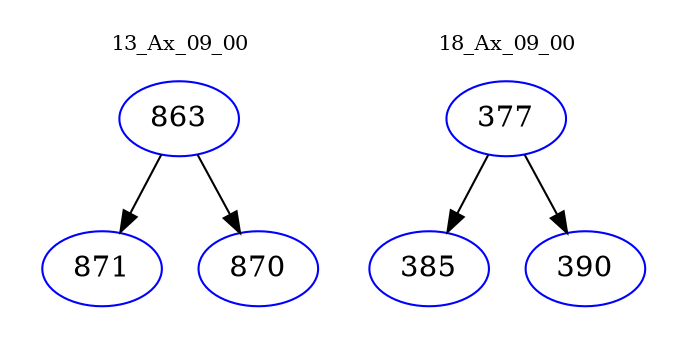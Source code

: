 digraph{
subgraph cluster_0 {
color = white
label = "13_Ax_09_00";
fontsize=10;
T0_863 [label="863", color="blue"]
T0_863 -> T0_871 [color="black"]
T0_871 [label="871", color="blue"]
T0_863 -> T0_870 [color="black"]
T0_870 [label="870", color="blue"]
}
subgraph cluster_1 {
color = white
label = "18_Ax_09_00";
fontsize=10;
T1_377 [label="377", color="blue"]
T1_377 -> T1_385 [color="black"]
T1_385 [label="385", color="blue"]
T1_377 -> T1_390 [color="black"]
T1_390 [label="390", color="blue"]
}
}
